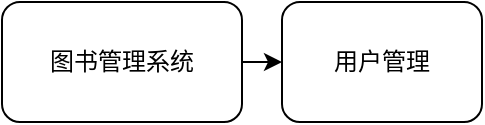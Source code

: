 <mxfile version="24.2.5">
  <diagram id="1" name="Page-1">
    <mxGraphModel dx="1422" dy="794" grid="1" gridSize="10" guides="1" tooltips="1" connect="1" arrows="1" fold="1" page="1" pageScale="1" pageWidth="827" pageHeight="1169" background="#ffffff" math="0" shadow="0">
      <root>
        <mxCell id="0"/>
        <mxCell id="1" parent="0"/>

        <!-- Library Management System Node -->
        <mxCell id="2" value="图书管理系统" style="rounded=1;whiteSpace=wrap;html=1;" vertex="1" parent="1">
          <mxGeometry x="20" y="30" width="120" height="60" as="geometry"/>
        </mxCell>

        <!-- Nodes -->
        <mxCell id="3" value="用户管理" style="rounded=1;whiteSpace=wrap;html=1;" vertex="1" parent="1">
          <mxGeometry x="160" y="30" width="100" height="60" as="geometry"/>
        </mxCell>
        <!-- More nodes similarly defined here... -->

        <!-- Edges -->
        <mxCell id="20" style="edgeStyle=orthogonalEdgeStyle;rounded=1;orthogonalLoop=1;jettySize=auto;html=1;" edge="1" parent="1" source="2" target="3">
          <mxGeometry relative="1" as="geometry"/>
        </mxCell>
        <!-- More edges similarly defined here... -->
      </root>
    </mxGraphModel>
  </diagram>
</mxfile>
